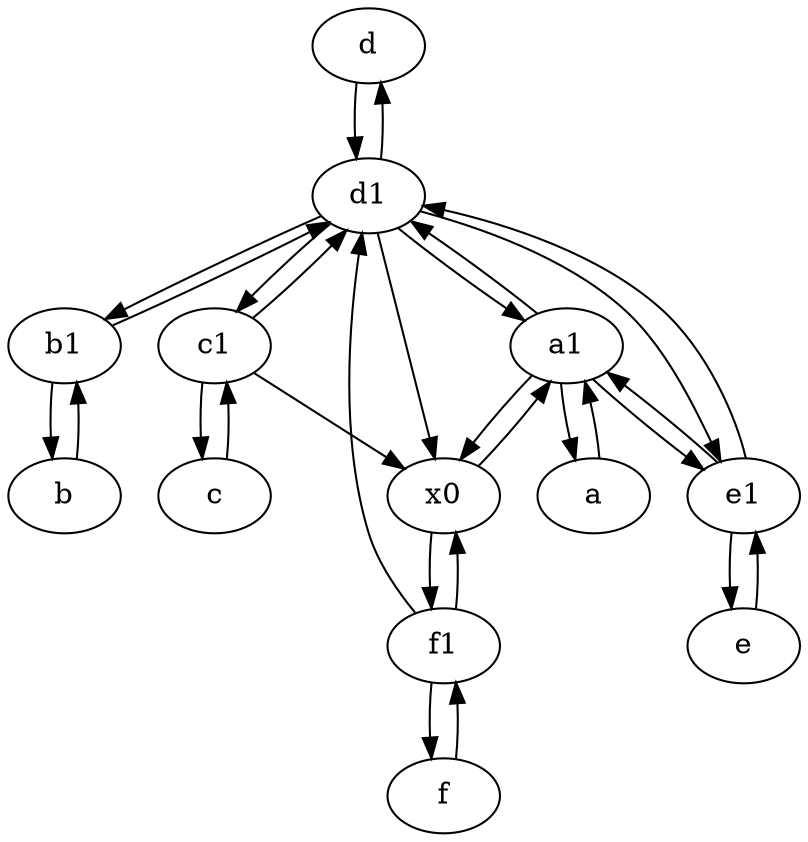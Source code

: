 digraph  {
	d [pos="20,30!"];
	b1 [pos="45,20!"];
	d1 [pos="25,30!"];
	x0;
	c1 [pos="30,15!"];
	f1;
	e [pos="30,50!"];
	c [pos="20,10!"];
	e1 [pos="25,45!"];
	f [pos="15,45!"];
	b [pos="50,20!"];
	a [pos="40,10!"];
	a1 [pos="40,15!"];
	c -> c1;
	e1 -> e;
	d -> d1;
	f1 -> f;
	e1 -> d1;
	f1 -> d1;
	a -> a1;
	e -> e1;
	a1 -> e1;
	x0 -> a1;
	f -> f1;
	c1 -> c;
	d1 -> a1;
	d1 -> e1;
	a1 -> a;
	d1 -> c1;
	e1 -> a1;
	c1 -> x0;
	a1 -> d1;
	d1 -> x0;
	b1 -> d1;
	x0 -> f1;
	b -> b1;
	d1 -> b1;
	a1 -> x0;
	c1 -> d1;
	d1 -> d;
	b1 -> b;
	f1 -> x0;

	}